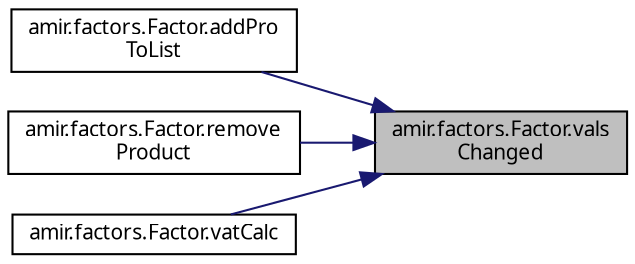 digraph "amir.factors.Factor.valsChanged"
{
 // LATEX_PDF_SIZE
  edge [fontname="FreeSans.ttf",fontsize="10",labelfontname="FreeSans.ttf",labelfontsize="10"];
  node [fontname="FreeSans.ttf",fontsize="10",shape=record];
  rankdir="RL";
  Node1 [label="amir.factors.Factor.vals\lChanged",height=0.2,width=0.4,color="black", fillcolor="grey75", style="filled", fontcolor="black",tooltip=" "];
  Node1 -> Node2 [dir="back",color="midnightblue",fontsize="10",style="solid",fontname="FreeSans.ttf"];
  Node2 [label="amir.factors.Factor.addPro\lToList",height=0.2,width=0.4,color="black", fillcolor="white", style="filled",URL="$classamir_1_1factors_1_1_factor.html#ac889e4717b11bde2414602ceb90677b5",tooltip=" "];
  Node1 -> Node3 [dir="back",color="midnightblue",fontsize="10",style="solid",fontname="FreeSans.ttf"];
  Node3 [label="amir.factors.Factor.remove\lProduct",height=0.2,width=0.4,color="black", fillcolor="white", style="filled",URL="$classamir_1_1factors_1_1_factor.html#ae2a34cadd13203f92dd7aa32313a0900",tooltip=" "];
  Node1 -> Node4 [dir="back",color="midnightblue",fontsize="10",style="solid",fontname="FreeSans.ttf"];
  Node4 [label="amir.factors.Factor.vatCalc",height=0.2,width=0.4,color="black", fillcolor="white", style="filled",URL="$classamir_1_1factors_1_1_factor.html#a08990b8fbb418398615d426ab3c213e1",tooltip=" "];
}
